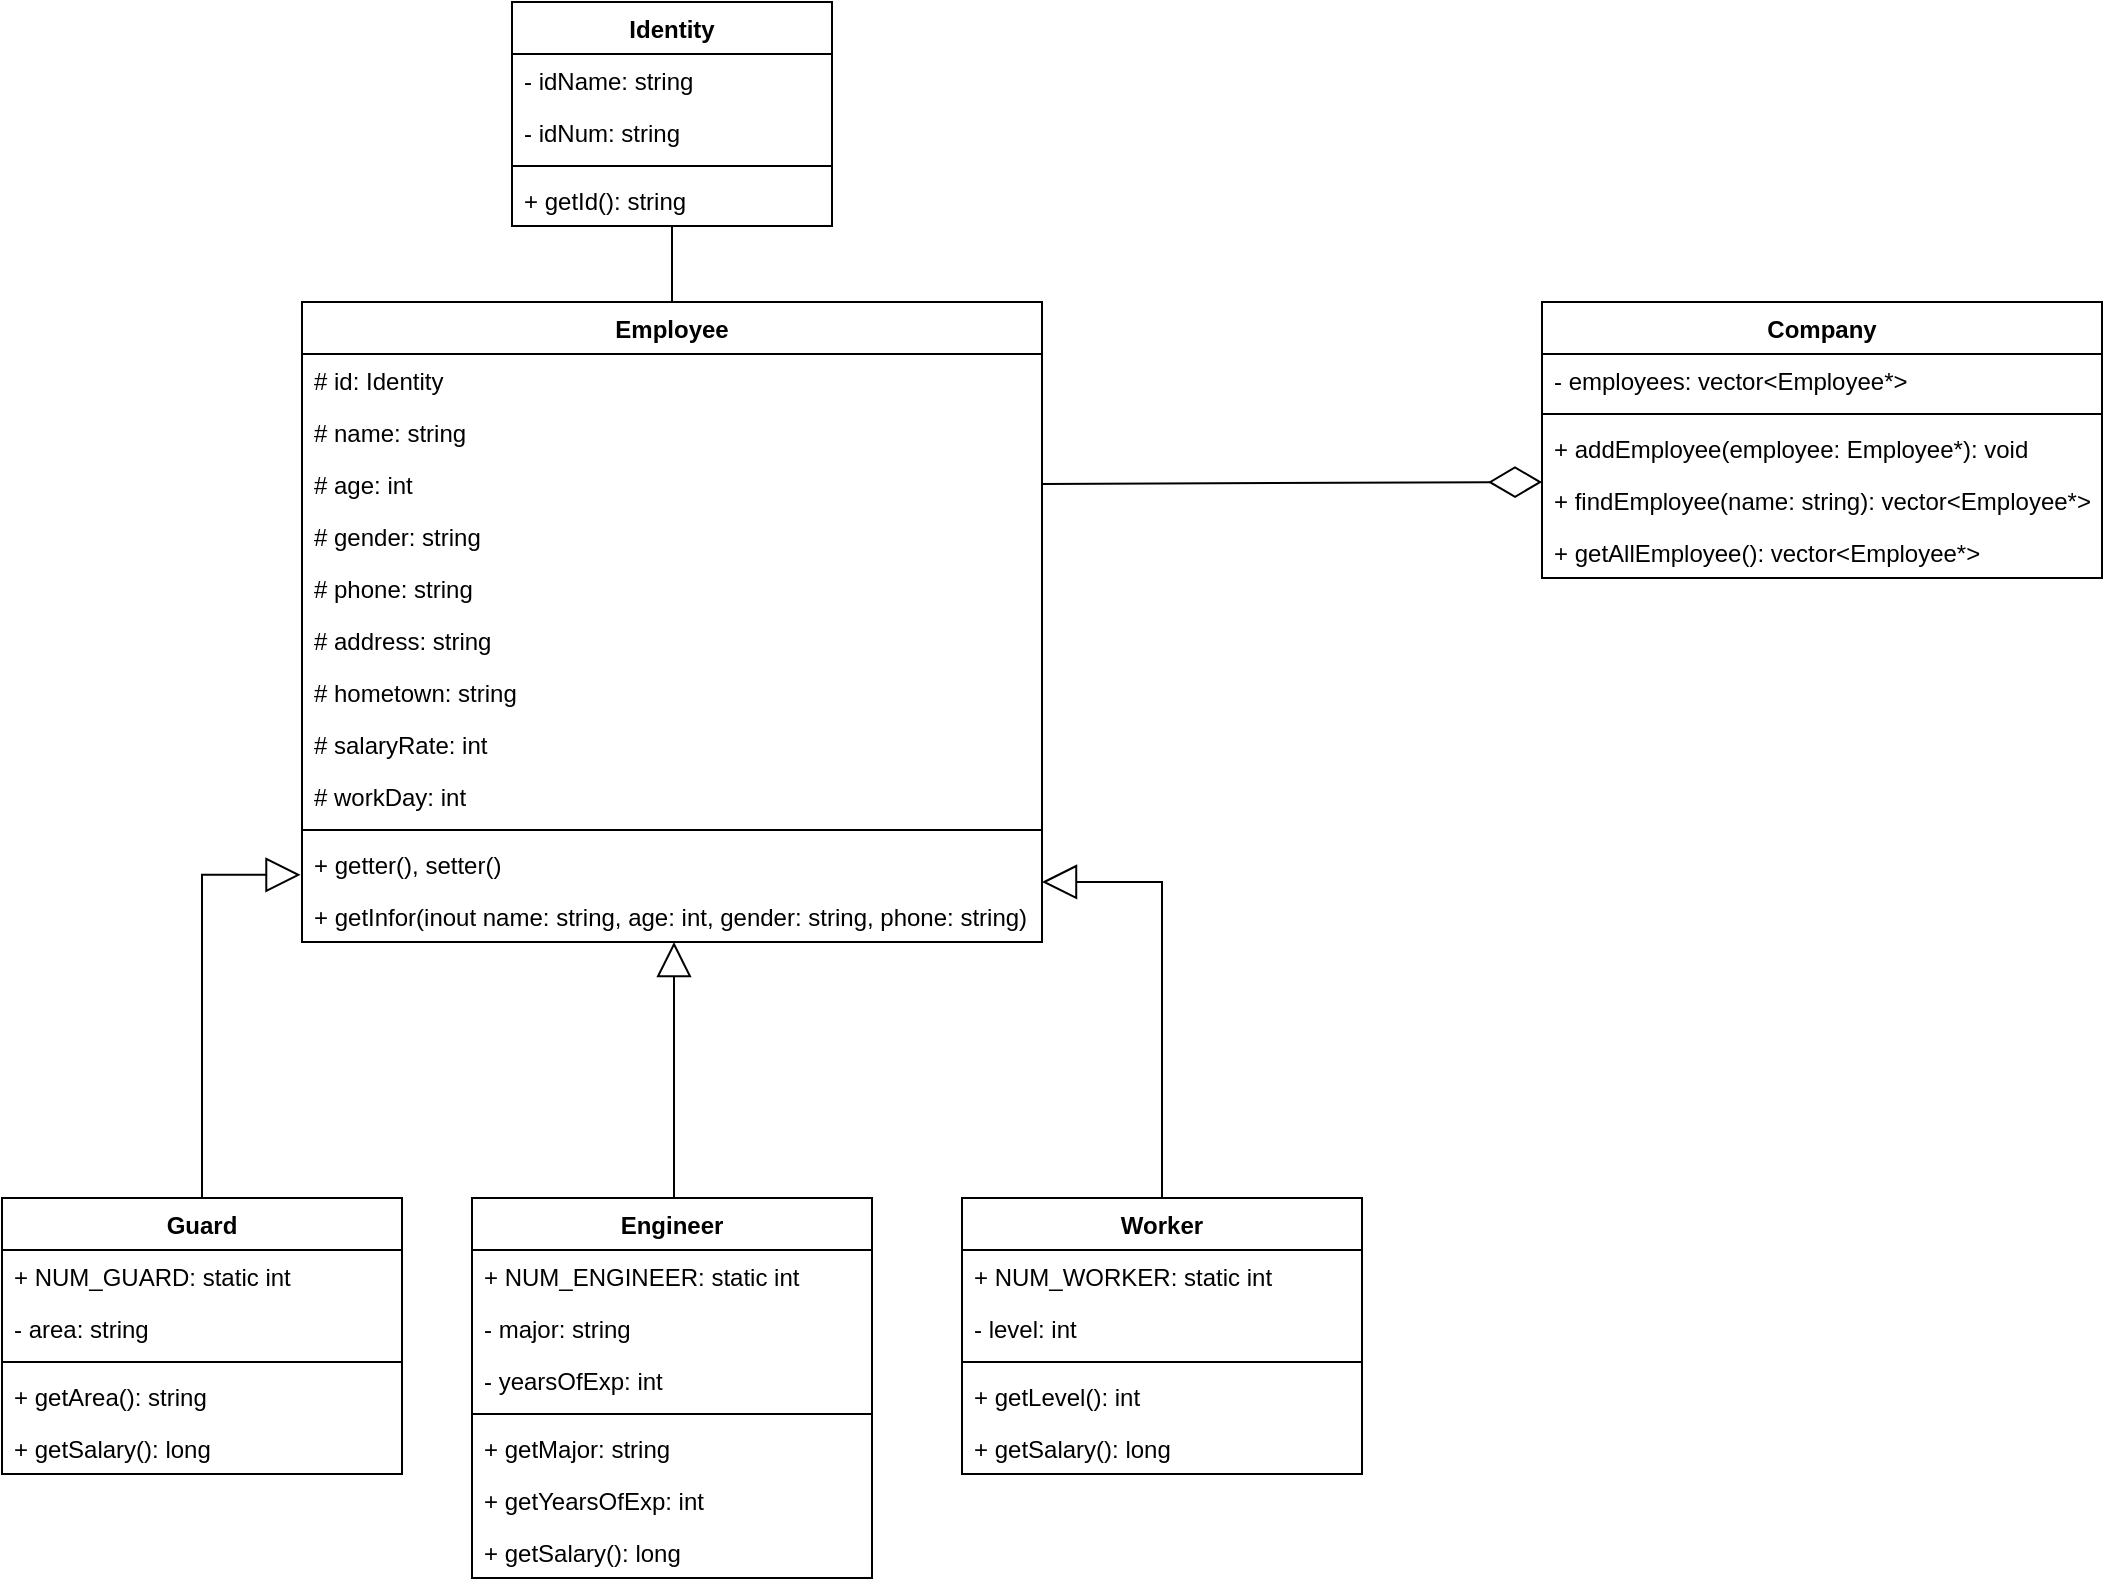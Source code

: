 <mxfile version="20.2.3" type="device"><diagram id="C5RBs43oDa-KdzZeNtuy" name="Page-1"><mxGraphModel dx="865" dy="541" grid="1" gridSize="10" guides="1" tooltips="1" connect="1" arrows="1" fold="1" page="1" pageScale="1" pageWidth="1169" pageHeight="827" background="none" math="0" shadow="0"><root><mxCell id="WIyWlLk6GJQsqaUBKTNV-0"/><mxCell id="WIyWlLk6GJQsqaUBKTNV-1" parent="WIyWlLk6GJQsqaUBKTNV-0"/><mxCell id="zkfFHV4jXpPFQw0GAbJ--0" value="Employee" style="swimlane;fontStyle=1;align=center;verticalAlign=top;childLayout=stackLayout;horizontal=1;startSize=26;horizontalStack=0;resizeParent=1;resizeLast=0;collapsible=1;marginBottom=0;rounded=0;shadow=0;strokeWidth=1;" parent="WIyWlLk6GJQsqaUBKTNV-1" vertex="1"><mxGeometry x="190" y="170" width="370" height="320" as="geometry"><mxRectangle x="230" y="140" width="160" height="26" as="alternateBounds"/></mxGeometry></mxCell><mxCell id="zkfFHV4jXpPFQw0GAbJ--1" value="# id: Identity" style="text;align=left;verticalAlign=top;spacingLeft=4;spacingRight=4;overflow=hidden;rotatable=0;points=[[0,0.5],[1,0.5]];portConstraint=eastwest;rounded=0;" parent="zkfFHV4jXpPFQw0GAbJ--0" vertex="1"><mxGeometry y="26" width="370" height="26" as="geometry"/></mxCell><mxCell id="zkfFHV4jXpPFQw0GAbJ--2" value="# name: string" style="text;align=left;verticalAlign=top;spacingLeft=4;spacingRight=4;overflow=hidden;rotatable=0;points=[[0,0.5],[1,0.5]];portConstraint=eastwest;rounded=0;shadow=0;html=0;" parent="zkfFHV4jXpPFQw0GAbJ--0" vertex="1"><mxGeometry y="52" width="370" height="26" as="geometry"/></mxCell><mxCell id="zkfFHV4jXpPFQw0GAbJ--3" value="# age: int" style="text;align=left;verticalAlign=top;spacingLeft=4;spacingRight=4;overflow=hidden;rotatable=0;points=[[0,0.5],[1,0.5]];portConstraint=eastwest;rounded=0;shadow=0;html=0;" parent="zkfFHV4jXpPFQw0GAbJ--0" vertex="1"><mxGeometry y="78" width="370" height="26" as="geometry"/></mxCell><mxCell id="n01V5cdX7sLriL25J4zk-0" value="# gender: string" style="text;align=left;verticalAlign=top;spacingLeft=4;spacingRight=4;overflow=hidden;rotatable=0;points=[[0,0.5],[1,0.5]];portConstraint=eastwest;rounded=0;shadow=0;html=0;" parent="zkfFHV4jXpPFQw0GAbJ--0" vertex="1"><mxGeometry y="104" width="370" height="26" as="geometry"/></mxCell><mxCell id="n01V5cdX7sLriL25J4zk-1" value="# phone: string" style="text;align=left;verticalAlign=top;spacingLeft=4;spacingRight=4;overflow=hidden;rotatable=0;points=[[0,0.5],[1,0.5]];portConstraint=eastwest;rounded=0;shadow=0;html=0;" parent="zkfFHV4jXpPFQw0GAbJ--0" vertex="1"><mxGeometry y="130" width="370" height="26" as="geometry"/></mxCell><mxCell id="n01V5cdX7sLriL25J4zk-2" value="# address: string" style="text;align=left;verticalAlign=top;spacingLeft=4;spacingRight=4;overflow=hidden;rotatable=0;points=[[0,0.5],[1,0.5]];portConstraint=eastwest;rounded=0;shadow=0;html=0;" parent="zkfFHV4jXpPFQw0GAbJ--0" vertex="1"><mxGeometry y="156" width="370" height="26" as="geometry"/></mxCell><mxCell id="n01V5cdX7sLriL25J4zk-3" value="# hometown: string" style="text;align=left;verticalAlign=top;spacingLeft=4;spacingRight=4;overflow=hidden;rotatable=0;points=[[0,0.5],[1,0.5]];portConstraint=eastwest;rounded=0;shadow=0;html=0;" parent="zkfFHV4jXpPFQw0GAbJ--0" vertex="1"><mxGeometry y="182" width="370" height="26" as="geometry"/></mxCell><mxCell id="n01V5cdX7sLriL25J4zk-4" value="# salaryRate: int" style="text;align=left;verticalAlign=top;spacingLeft=4;spacingRight=4;overflow=hidden;rotatable=0;points=[[0,0.5],[1,0.5]];portConstraint=eastwest;rounded=0;shadow=0;html=0;" parent="zkfFHV4jXpPFQw0GAbJ--0" vertex="1"><mxGeometry y="208" width="370" height="26" as="geometry"/></mxCell><mxCell id="n01V5cdX7sLriL25J4zk-5" value="# workDay: int" style="text;align=left;verticalAlign=top;spacingLeft=4;spacingRight=4;overflow=hidden;rotatable=0;points=[[0,0.5],[1,0.5]];portConstraint=eastwest;rounded=0;shadow=0;html=0;" parent="zkfFHV4jXpPFQw0GAbJ--0" vertex="1"><mxGeometry y="234" width="370" height="26" as="geometry"/></mxCell><mxCell id="zkfFHV4jXpPFQw0GAbJ--4" value="" style="line;html=1;strokeWidth=1;align=left;verticalAlign=middle;spacingTop=-1;spacingLeft=3;spacingRight=3;rotatable=0;labelPosition=right;points=[];portConstraint=eastwest;rounded=0;" parent="zkfFHV4jXpPFQw0GAbJ--0" vertex="1"><mxGeometry y="260" width="370" height="8" as="geometry"/></mxCell><mxCell id="zkfFHV4jXpPFQw0GAbJ--5" value="+ getter(), setter()" style="text;align=left;verticalAlign=top;spacingLeft=4;spacingRight=4;overflow=hidden;rotatable=0;points=[[0,0.5],[1,0.5]];portConstraint=eastwest;rounded=0;" parent="zkfFHV4jXpPFQw0GAbJ--0" vertex="1"><mxGeometry y="268" width="370" height="26" as="geometry"/></mxCell><mxCell id="Xvzp75zIBqGq8lkYU9qc-3" value="+ getInfor(inout name: string, age: int, gender: string, phone: string)" style="text;align=left;verticalAlign=top;spacingLeft=4;spacingRight=4;overflow=hidden;rotatable=0;points=[[0,0.5],[1,0.5]];portConstraint=eastwest;rounded=0;" parent="zkfFHV4jXpPFQw0GAbJ--0" vertex="1"><mxGeometry y="294" width="370" height="26" as="geometry"/></mxCell><mxCell id="Xvzp75zIBqGq8lkYU9qc-68" style="edgeStyle=orthogonalEdgeStyle;rounded=0;orthogonalLoop=1;jettySize=auto;html=1;entryX=1;entryY=0.846;entryDx=0;entryDy=0;entryPerimeter=0;startArrow=none;startFill=0;endArrow=block;endFill=0;startSize=0;endSize=15;sourcePerimeterSpacing=0;" parent="WIyWlLk6GJQsqaUBKTNV-1" source="Xvzp75zIBqGq8lkYU9qc-19" target="zkfFHV4jXpPFQw0GAbJ--5" edge="1"><mxGeometry relative="1" as="geometry"/></mxCell><mxCell id="Xvzp75zIBqGq8lkYU9qc-19" value="Worker" style="swimlane;fontStyle=1;align=center;verticalAlign=top;childLayout=stackLayout;horizontal=1;startSize=26;horizontalStack=0;resizeParent=1;resizeParentMax=0;resizeLast=0;collapsible=1;marginBottom=0;rounded=0;" parent="WIyWlLk6GJQsqaUBKTNV-1" vertex="1"><mxGeometry x="520" y="618" width="200" height="138" as="geometry"/></mxCell><mxCell id="Xvzp75zIBqGq8lkYU9qc-31" value="+ NUM_WORKER: static int" style="text;strokeColor=none;fillColor=none;align=left;verticalAlign=top;spacingLeft=4;spacingRight=4;overflow=hidden;rotatable=0;points=[[0,0.5],[1,0.5]];portConstraint=eastwest;rounded=0;" parent="Xvzp75zIBqGq8lkYU9qc-19" vertex="1"><mxGeometry y="26" width="200" height="26" as="geometry"/></mxCell><mxCell id="Xvzp75zIBqGq8lkYU9qc-20" value="- level: int" style="text;strokeColor=none;fillColor=none;align=left;verticalAlign=top;spacingLeft=4;spacingRight=4;overflow=hidden;rotatable=0;points=[[0,0.5],[1,0.5]];portConstraint=eastwest;rounded=0;" parent="Xvzp75zIBqGq8lkYU9qc-19" vertex="1"><mxGeometry y="52" width="200" height="26" as="geometry"/></mxCell><mxCell id="Xvzp75zIBqGq8lkYU9qc-21" value="" style="line;strokeWidth=1;fillColor=none;align=left;verticalAlign=middle;spacingTop=-1;spacingLeft=3;spacingRight=3;rotatable=0;labelPosition=right;points=[];portConstraint=eastwest;rounded=0;" parent="Xvzp75zIBqGq8lkYU9qc-19" vertex="1"><mxGeometry y="78" width="200" height="8" as="geometry"/></mxCell><mxCell id="Xvzp75zIBqGq8lkYU9qc-22" value="+ getLevel(): int" style="text;strokeColor=none;fillColor=none;align=left;verticalAlign=top;spacingLeft=4;spacingRight=4;overflow=hidden;rotatable=0;points=[[0,0.5],[1,0.5]];portConstraint=eastwest;rounded=0;" parent="Xvzp75zIBqGq8lkYU9qc-19" vertex="1"><mxGeometry y="86" width="200" height="26" as="geometry"/></mxCell><mxCell id="Xvzp75zIBqGq8lkYU9qc-32" value="+ getSalary(): long" style="text;strokeColor=none;fillColor=none;align=left;verticalAlign=top;spacingLeft=4;spacingRight=4;overflow=hidden;rotatable=0;points=[[0,0.5],[1,0.5]];portConstraint=eastwest;rounded=0;" parent="Xvzp75zIBqGq8lkYU9qc-19" vertex="1"><mxGeometry y="112" width="200" height="26" as="geometry"/></mxCell><mxCell id="Xvzp75zIBqGq8lkYU9qc-30" style="edgeStyle=orthogonalEdgeStyle;rounded=0;orthogonalLoop=1;jettySize=auto;html=1;entryX=0.5;entryY=0;entryDx=0;entryDy=0;endArrow=none;endFill=0;" parent="WIyWlLk6GJQsqaUBKTNV-1" source="Xvzp75zIBqGq8lkYU9qc-23" target="zkfFHV4jXpPFQw0GAbJ--0" edge="1"><mxGeometry relative="1" as="geometry"/></mxCell><mxCell id="Xvzp75zIBqGq8lkYU9qc-23" value="Identity" style="swimlane;fontStyle=1;align=center;verticalAlign=top;childLayout=stackLayout;horizontal=1;startSize=26;horizontalStack=0;resizeParent=1;resizeParentMax=0;resizeLast=0;collapsible=1;marginBottom=0;rounded=0;" parent="WIyWlLk6GJQsqaUBKTNV-1" vertex="1"><mxGeometry x="295" y="20" width="160" height="112" as="geometry"/></mxCell><mxCell id="Xvzp75zIBqGq8lkYU9qc-24" value="- idName: string" style="text;strokeColor=none;fillColor=none;align=left;verticalAlign=top;spacingLeft=4;spacingRight=4;overflow=hidden;rotatable=0;points=[[0,0.5],[1,0.5]];portConstraint=eastwest;rounded=0;" parent="Xvzp75zIBqGq8lkYU9qc-23" vertex="1"><mxGeometry y="26" width="160" height="26" as="geometry"/></mxCell><mxCell id="Xvzp75zIBqGq8lkYU9qc-27" value="- idNum: string" style="text;strokeColor=none;fillColor=none;align=left;verticalAlign=top;spacingLeft=4;spacingRight=4;overflow=hidden;rotatable=0;points=[[0,0.5],[1,0.5]];portConstraint=eastwest;rounded=0;" parent="Xvzp75zIBqGq8lkYU9qc-23" vertex="1"><mxGeometry y="52" width="160" height="26" as="geometry"/></mxCell><mxCell id="Xvzp75zIBqGq8lkYU9qc-25" value="" style="line;strokeWidth=1;fillColor=none;align=left;verticalAlign=middle;spacingTop=-1;spacingLeft=3;spacingRight=3;rotatable=0;labelPosition=right;points=[];portConstraint=eastwest;rounded=0;" parent="Xvzp75zIBqGq8lkYU9qc-23" vertex="1"><mxGeometry y="78" width="160" height="8" as="geometry"/></mxCell><mxCell id="Xvzp75zIBqGq8lkYU9qc-26" value="+ getId(): string" style="text;strokeColor=none;fillColor=none;align=left;verticalAlign=top;spacingLeft=4;spacingRight=4;overflow=hidden;rotatable=0;points=[[0,0.5],[1,0.5]];portConstraint=eastwest;rounded=0;" parent="Xvzp75zIBqGq8lkYU9qc-23" vertex="1"><mxGeometry y="86" width="160" height="26" as="geometry"/></mxCell><mxCell id="Xvzp75zIBqGq8lkYU9qc-61" style="edgeStyle=orthogonalEdgeStyle;rounded=0;orthogonalLoop=1;jettySize=auto;html=1;startArrow=none;startFill=0;endArrow=block;endFill=0;startSize=0;endSize=15;sourcePerimeterSpacing=0;" parent="WIyWlLk6GJQsqaUBKTNV-1" source="Xvzp75zIBqGq8lkYU9qc-33" edge="1"><mxGeometry relative="1" as="geometry"><mxPoint x="376" y="490" as="targetPoint"/><Array as="points"><mxPoint x="376" y="580"/><mxPoint x="376" y="580"/></Array></mxGeometry></mxCell><mxCell id="Xvzp75zIBqGq8lkYU9qc-33" value="Engineer" style="swimlane;fontStyle=1;align=center;verticalAlign=top;childLayout=stackLayout;horizontal=1;startSize=26;horizontalStack=0;resizeParent=1;resizeParentMax=0;resizeLast=0;collapsible=1;marginBottom=0;rounded=0;" parent="WIyWlLk6GJQsqaUBKTNV-1" vertex="1"><mxGeometry x="275" y="618" width="200" height="190" as="geometry"/></mxCell><mxCell id="Xvzp75zIBqGq8lkYU9qc-34" value="+ NUM_ENGINEER: static int" style="text;strokeColor=none;fillColor=none;align=left;verticalAlign=top;spacingLeft=4;spacingRight=4;overflow=hidden;rotatable=0;points=[[0,0.5],[1,0.5]];portConstraint=eastwest;rounded=0;" parent="Xvzp75zIBqGq8lkYU9qc-33" vertex="1"><mxGeometry y="26" width="200" height="26" as="geometry"/></mxCell><mxCell id="Xvzp75zIBqGq8lkYU9qc-35" value="- major: string" style="text;strokeColor=none;fillColor=none;align=left;verticalAlign=top;spacingLeft=4;spacingRight=4;overflow=hidden;rotatable=0;points=[[0,0.5],[1,0.5]];portConstraint=eastwest;rounded=0;" parent="Xvzp75zIBqGq8lkYU9qc-33" vertex="1"><mxGeometry y="52" width="200" height="26" as="geometry"/></mxCell><mxCell id="Xvzp75zIBqGq8lkYU9qc-45" value="- yearsOfExp: int" style="text;strokeColor=none;fillColor=none;align=left;verticalAlign=top;spacingLeft=4;spacingRight=4;overflow=hidden;rotatable=0;points=[[0,0.5],[1,0.5]];portConstraint=eastwest;rounded=0;" parent="Xvzp75zIBqGq8lkYU9qc-33" vertex="1"><mxGeometry y="78" width="200" height="26" as="geometry"/></mxCell><mxCell id="Xvzp75zIBqGq8lkYU9qc-36" value="" style="line;strokeWidth=1;fillColor=none;align=left;verticalAlign=middle;spacingTop=-1;spacingLeft=3;spacingRight=3;rotatable=0;labelPosition=right;points=[];portConstraint=eastwest;rounded=0;" parent="Xvzp75zIBqGq8lkYU9qc-33" vertex="1"><mxGeometry y="104" width="200" height="8" as="geometry"/></mxCell><mxCell id="Xvzp75zIBqGq8lkYU9qc-37" value="+ getMajor: string" style="text;strokeColor=none;fillColor=none;align=left;verticalAlign=top;spacingLeft=4;spacingRight=4;overflow=hidden;rotatable=0;points=[[0,0.5],[1,0.5]];portConstraint=eastwest;rounded=0;" parent="Xvzp75zIBqGq8lkYU9qc-33" vertex="1"><mxGeometry y="112" width="200" height="26" as="geometry"/></mxCell><mxCell id="Xvzp75zIBqGq8lkYU9qc-46" value="+ getYearsOfExp: int" style="text;strokeColor=none;fillColor=none;align=left;verticalAlign=top;spacingLeft=4;spacingRight=4;overflow=hidden;rotatable=0;points=[[0,0.5],[1,0.5]];portConstraint=eastwest;rounded=0;" parent="Xvzp75zIBqGq8lkYU9qc-33" vertex="1"><mxGeometry y="138" width="200" height="26" as="geometry"/></mxCell><mxCell id="Xvzp75zIBqGq8lkYU9qc-38" value="+ getSalary(): long" style="text;strokeColor=none;fillColor=none;align=left;verticalAlign=top;spacingLeft=4;spacingRight=4;overflow=hidden;rotatable=0;points=[[0,0.5],[1,0.5]];portConstraint=eastwest;rounded=0;" parent="Xvzp75zIBqGq8lkYU9qc-33" vertex="1"><mxGeometry y="164" width="200" height="26" as="geometry"/></mxCell><mxCell id="Xvzp75zIBqGq8lkYU9qc-69" style="edgeStyle=orthogonalEdgeStyle;rounded=0;orthogonalLoop=1;jettySize=auto;html=1;exitX=0.5;exitY=0;exitDx=0;exitDy=0;entryX=-0.002;entryY=0.708;entryDx=0;entryDy=0;entryPerimeter=0;startArrow=none;startFill=0;endArrow=block;endFill=0;startSize=0;endSize=15;sourcePerimeterSpacing=0;" parent="WIyWlLk6GJQsqaUBKTNV-1" source="Xvzp75zIBqGq8lkYU9qc-39" target="zkfFHV4jXpPFQw0GAbJ--5" edge="1"><mxGeometry relative="1" as="geometry"/></mxCell><mxCell id="Xvzp75zIBqGq8lkYU9qc-39" value="Guard" style="swimlane;fontStyle=1;align=center;verticalAlign=top;childLayout=stackLayout;horizontal=1;startSize=26;horizontalStack=0;resizeParent=1;resizeParentMax=0;resizeLast=0;collapsible=1;marginBottom=0;rounded=0;" parent="WIyWlLk6GJQsqaUBKTNV-1" vertex="1"><mxGeometry x="40" y="618" width="200" height="138" as="geometry"/></mxCell><mxCell id="Xvzp75zIBqGq8lkYU9qc-40" value="+ NUM_GUARD: static int" style="text;strokeColor=none;fillColor=none;align=left;verticalAlign=top;spacingLeft=4;spacingRight=4;overflow=hidden;rotatable=0;points=[[0,0.5],[1,0.5]];portConstraint=eastwest;rounded=0;" parent="Xvzp75zIBqGq8lkYU9qc-39" vertex="1"><mxGeometry y="26" width="200" height="26" as="geometry"/></mxCell><mxCell id="Xvzp75zIBqGq8lkYU9qc-41" value="- area: string" style="text;strokeColor=none;fillColor=none;align=left;verticalAlign=top;spacingLeft=4;spacingRight=4;overflow=hidden;rotatable=0;points=[[0,0.5],[1,0.5]];portConstraint=eastwest;rounded=0;" parent="Xvzp75zIBqGq8lkYU9qc-39" vertex="1"><mxGeometry y="52" width="200" height="26" as="geometry"/></mxCell><mxCell id="Xvzp75zIBqGq8lkYU9qc-42" value="" style="line;strokeWidth=1;fillColor=none;align=left;verticalAlign=middle;spacingTop=-1;spacingLeft=3;spacingRight=3;rotatable=0;labelPosition=right;points=[];portConstraint=eastwest;rounded=0;" parent="Xvzp75zIBqGq8lkYU9qc-39" vertex="1"><mxGeometry y="78" width="200" height="8" as="geometry"/></mxCell><mxCell id="Xvzp75zIBqGq8lkYU9qc-43" value="+ getArea(): string" style="text;strokeColor=none;fillColor=none;align=left;verticalAlign=top;spacingLeft=4;spacingRight=4;overflow=hidden;rotatable=0;points=[[0,0.5],[1,0.5]];portConstraint=eastwest;rounded=0;" parent="Xvzp75zIBqGq8lkYU9qc-39" vertex="1"><mxGeometry y="86" width="200" height="26" as="geometry"/></mxCell><mxCell id="Xvzp75zIBqGq8lkYU9qc-44" value="+ getSalary(): long" style="text;strokeColor=none;fillColor=none;align=left;verticalAlign=top;spacingLeft=4;spacingRight=4;overflow=hidden;rotatable=0;points=[[0,0.5],[1,0.5]];portConstraint=eastwest;rounded=0;" parent="Xvzp75zIBqGq8lkYU9qc-39" vertex="1"><mxGeometry y="112" width="200" height="26" as="geometry"/></mxCell><mxCell id="Xvzp75zIBqGq8lkYU9qc-51" value="Company" style="swimlane;fontStyle=1;align=center;verticalAlign=top;childLayout=stackLayout;horizontal=1;startSize=26;horizontalStack=0;resizeParent=1;resizeParentMax=0;resizeLast=0;collapsible=1;marginBottom=0;rounded=0;" parent="WIyWlLk6GJQsqaUBKTNV-1" vertex="1"><mxGeometry x="810" y="170" width="280" height="138" as="geometry"/></mxCell><mxCell id="Xvzp75zIBqGq8lkYU9qc-52" value="- employees: vector&lt;Employee*&gt;" style="text;strokeColor=none;fillColor=none;align=left;verticalAlign=top;spacingLeft=4;spacingRight=4;overflow=hidden;rotatable=0;points=[[0,0.5],[1,0.5]];portConstraint=eastwest;rounded=0;" parent="Xvzp75zIBqGq8lkYU9qc-51" vertex="1"><mxGeometry y="26" width="280" height="26" as="geometry"/></mxCell><mxCell id="Xvzp75zIBqGq8lkYU9qc-53" value="" style="line;strokeWidth=1;fillColor=none;align=left;verticalAlign=middle;spacingTop=-1;spacingLeft=3;spacingRight=3;rotatable=0;labelPosition=right;points=[];portConstraint=eastwest;rounded=0;" parent="Xvzp75zIBqGq8lkYU9qc-51" vertex="1"><mxGeometry y="52" width="280" height="8" as="geometry"/></mxCell><mxCell id="Xvzp75zIBqGq8lkYU9qc-54" value="+ addEmployee(employee: Employee*): void" style="text;strokeColor=none;fillColor=none;align=left;verticalAlign=top;spacingLeft=4;spacingRight=4;overflow=hidden;rotatable=0;points=[[0,0.5],[1,0.5]];portConstraint=eastwest;rounded=0;" parent="Xvzp75zIBqGq8lkYU9qc-51" vertex="1"><mxGeometry y="60" width="280" height="26" as="geometry"/></mxCell><mxCell id="Xvzp75zIBqGq8lkYU9qc-55" value="+ findEmployee(name: string): vector&lt;Employee*&gt;" style="text;strokeColor=none;fillColor=none;align=left;verticalAlign=top;spacingLeft=4;spacingRight=4;overflow=hidden;rotatable=0;points=[[0,0.5],[1,0.5]];portConstraint=eastwest;rounded=0;" parent="Xvzp75zIBqGq8lkYU9qc-51" vertex="1"><mxGeometry y="86" width="280" height="26" as="geometry"/></mxCell><mxCell id="Xvzp75zIBqGq8lkYU9qc-56" value="+ getAllEmployee(): vector&lt;Employee*&gt;" style="text;strokeColor=none;fillColor=none;align=left;verticalAlign=top;spacingLeft=4;spacingRight=4;overflow=hidden;rotatable=0;points=[[0,0.5],[1,0.5]];portConstraint=eastwest;rounded=0;" parent="Xvzp75zIBqGq8lkYU9qc-51" vertex="1"><mxGeometry y="112" width="280" height="26" as="geometry"/></mxCell><mxCell id="Xvzp75zIBqGq8lkYU9qc-70" value="" style="endArrow=diamondThin;endFill=0;endSize=24;html=1;rounded=0;sourcePerimeterSpacing=0;entryX=0;entryY=0.154;entryDx=0;entryDy=0;exitX=1;exitY=0.5;exitDx=0;exitDy=0;entryPerimeter=0;" parent="WIyWlLk6GJQsqaUBKTNV-1" source="zkfFHV4jXpPFQw0GAbJ--3" target="Xvzp75zIBqGq8lkYU9qc-55" edge="1"><mxGeometry width="160" relative="1" as="geometry"><mxPoint x="560" y="230" as="sourcePoint"/><mxPoint x="720" y="230" as="targetPoint"/></mxGeometry></mxCell></root></mxGraphModel></diagram></mxfile>